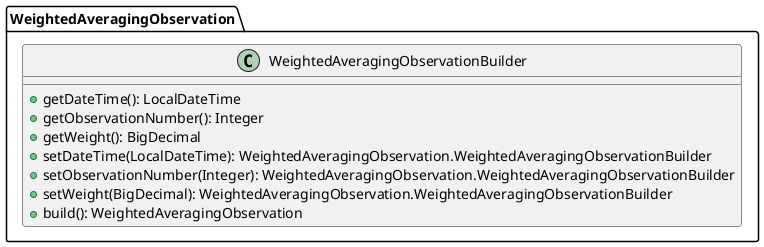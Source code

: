 @startuml

    class WeightedAveragingObservation.WeightedAveragingObservationBuilder [[WeightedAveragingObservation.WeightedAveragingObservationBuilder.html]] {
        +getDateTime(): LocalDateTime
        +getObservationNumber(): Integer
        +getWeight(): BigDecimal
        +setDateTime(LocalDateTime): WeightedAveragingObservation.WeightedAveragingObservationBuilder
        +setObservationNumber(Integer): WeightedAveragingObservation.WeightedAveragingObservationBuilder
        +setWeight(BigDecimal): WeightedAveragingObservation.WeightedAveragingObservationBuilder
        +build(): WeightedAveragingObservation
    }

@enduml
